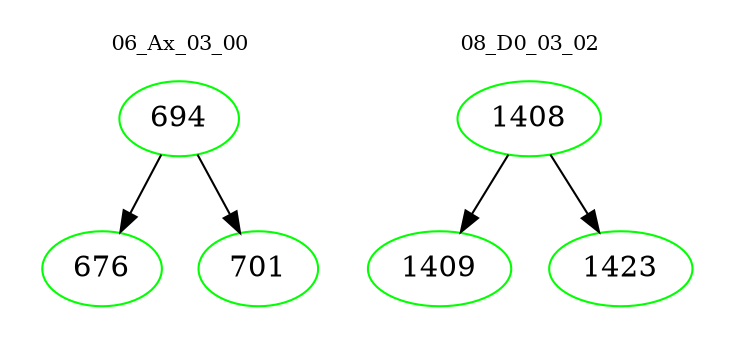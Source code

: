 digraph{
subgraph cluster_0 {
color = white
label = "06_Ax_03_00";
fontsize=10;
T0_694 [label="694", color="green"]
T0_694 -> T0_676 [color="black"]
T0_676 [label="676", color="green"]
T0_694 -> T0_701 [color="black"]
T0_701 [label="701", color="green"]
}
subgraph cluster_1 {
color = white
label = "08_D0_03_02";
fontsize=10;
T1_1408 [label="1408", color="green"]
T1_1408 -> T1_1409 [color="black"]
T1_1409 [label="1409", color="green"]
T1_1408 -> T1_1423 [color="black"]
T1_1423 [label="1423", color="green"]
}
}
